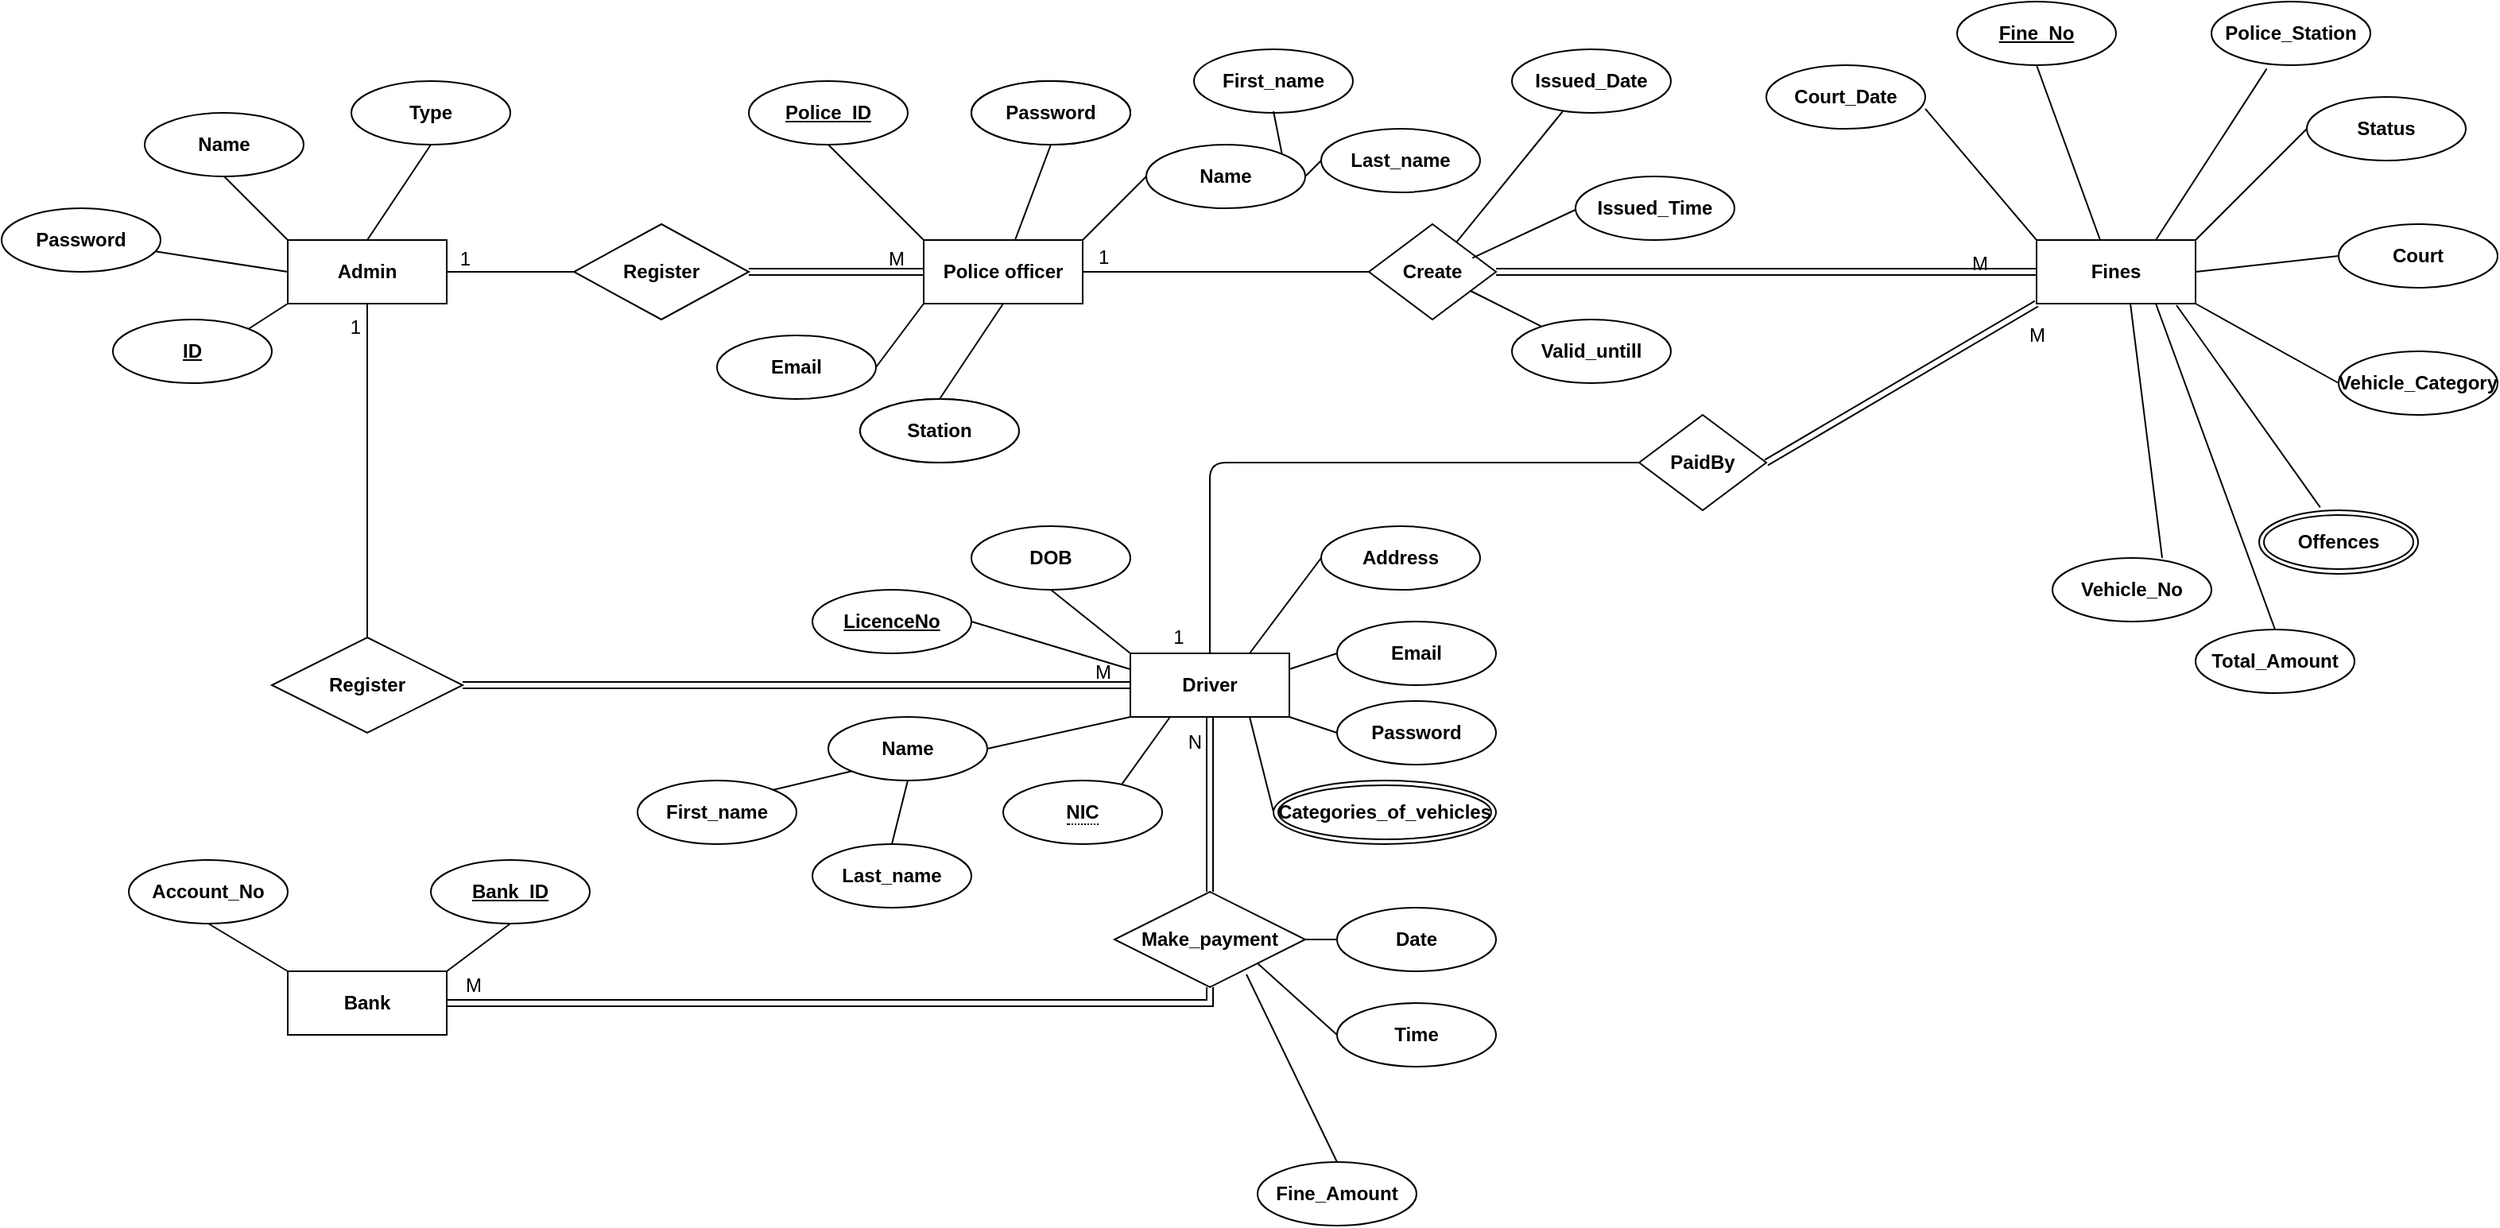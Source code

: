 <mxfile version="12.9.12" type="device"><diagram id="33rrUSC52c7m2Go-ea_S" name="Page-1"><mxGraphModel dx="868" dy="544" grid="1" gridSize="10" guides="1" tooltips="1" connect="1" arrows="1" fold="1" page="1" pageScale="1" pageWidth="1100" pageHeight="850" math="0" shadow="0"><root><mxCell id="0"/><mxCell id="1" parent="0"/><mxCell id="86qduPIes_ygHNJHTEiC-1" value="Admin" style="whiteSpace=wrap;html=1;align=center;fontStyle=1" parent="1" vertex="1"><mxGeometry x="180" y="160" width="100" height="40" as="geometry"/></mxCell><mxCell id="86qduPIes_ygHNJHTEiC-5" value="Name" style="ellipse;whiteSpace=wrap;html=1;align=center;fontStyle=1" parent="1" vertex="1"><mxGeometry x="90" y="80" width="100" height="40" as="geometry"/></mxCell><mxCell id="86qduPIes_ygHNJHTEiC-6" value="ID" style="ellipse;whiteSpace=wrap;html=1;align=center;fontStyle=5;" parent="1" vertex="1"><mxGeometry x="70" y="210" width="100" height="40" as="geometry"/></mxCell><mxCell id="86qduPIes_ygHNJHTEiC-7" value="Type" style="ellipse;whiteSpace=wrap;html=1;align=center;fontStyle=1" parent="1" vertex="1"><mxGeometry x="220" y="60" width="100" height="40" as="geometry"/></mxCell><mxCell id="86qduPIes_ygHNJHTEiC-8" value="Register" style="shape=rhombus;perimeter=rhombusPerimeter;whiteSpace=wrap;html=1;align=center;fontStyle=1" parent="1" vertex="1"><mxGeometry x="360" y="150" width="110" height="60" as="geometry"/></mxCell><mxCell id="86qduPIes_ygHNJHTEiC-12" value="" style="endArrow=none;html=1;rounded=0;exitX=0;exitY=0.5;exitDx=0;exitDy=0;entryX=1;entryY=0.5;entryDx=0;entryDy=0;" parent="1" source="86qduPIes_ygHNJHTEiC-8" target="86qduPIes_ygHNJHTEiC-1" edge="1"><mxGeometry relative="1" as="geometry"><mxPoint x="280" y="180" as="sourcePoint"/><mxPoint x="320" y="270" as="targetPoint"/></mxGeometry></mxCell><mxCell id="86qduPIes_ygHNJHTEiC-13" value="1" style="resizable=0;html=1;align=right;verticalAlign=bottom;" parent="86qduPIes_ygHNJHTEiC-12" connectable="0" vertex="1"><mxGeometry x="1" relative="1" as="geometry"><mxPoint x="15" as="offset"/></mxGeometry></mxCell><mxCell id="86qduPIes_ygHNJHTEiC-14" value="" style="shape=link;html=1;rounded=0;" parent="1" edge="1"><mxGeometry relative="1" as="geometry"><mxPoint x="470" y="180" as="sourcePoint"/><mxPoint x="580" y="180" as="targetPoint"/></mxGeometry></mxCell><mxCell id="86qduPIes_ygHNJHTEiC-15" value="M" style="resizable=0;html=1;align=right;verticalAlign=bottom;" parent="86qduPIes_ygHNJHTEiC-14" connectable="0" vertex="1"><mxGeometry x="1" relative="1" as="geometry"><mxPoint x="-12" as="offset"/></mxGeometry></mxCell><mxCell id="86qduPIes_ygHNJHTEiC-16" value="Police officer" style="whiteSpace=wrap;html=1;align=center;fontStyle=1" parent="1" vertex="1"><mxGeometry x="580" y="160" width="100" height="40" as="geometry"/></mxCell><mxCell id="86qduPIes_ygHNJHTEiC-17" value="" style="endArrow=none;html=1;rounded=0;entryX=0;entryY=0.5;entryDx=0;entryDy=0;" parent="1" target="86qduPIes_ygHNJHTEiC-20" edge="1"><mxGeometry relative="1" as="geometry"><mxPoint x="680" y="180" as="sourcePoint"/><mxPoint x="800" y="180" as="targetPoint"/><Array as="points"><mxPoint x="760" y="180"/></Array></mxGeometry></mxCell><mxCell id="86qduPIes_ygHNJHTEiC-18" value="1" style="resizable=0;html=1;align=left;verticalAlign=bottom;" parent="86qduPIes_ygHNJHTEiC-17" connectable="0" vertex="1"><mxGeometry x="-1" relative="1" as="geometry"><mxPoint x="8" y="-1" as="offset"/></mxGeometry></mxCell><mxCell id="86qduPIes_ygHNJHTEiC-20" value="Create" style="shape=rhombus;perimeter=rhombusPerimeter;whiteSpace=wrap;html=1;align=center;fontStyle=1" parent="1" vertex="1"><mxGeometry x="860" y="150" width="80" height="60" as="geometry"/></mxCell><mxCell id="86qduPIes_ygHNJHTEiC-25" value="Driver" style="whiteSpace=wrap;html=1;align=center;fontStyle=1" parent="1" vertex="1"><mxGeometry x="710" y="420" width="100" height="40" as="geometry"/></mxCell><mxCell id="86qduPIes_ygHNJHTEiC-26" value="Register" style="shape=rhombus;perimeter=rhombusPerimeter;whiteSpace=wrap;html=1;align=center;fontStyle=1" parent="1" vertex="1"><mxGeometry x="170" y="410" width="120" height="60" as="geometry"/></mxCell><mxCell id="86qduPIes_ygHNJHTEiC-27" value="" style="endArrow=none;html=1;rounded=0;exitX=0.5;exitY=0;exitDx=0;exitDy=0;entryX=0.5;entryY=1;entryDx=0;entryDy=0;" parent="1" source="86qduPIes_ygHNJHTEiC-26" target="86qduPIes_ygHNJHTEiC-1" edge="1"><mxGeometry relative="1" as="geometry"><mxPoint x="180" y="270" as="sourcePoint"/><mxPoint x="340" y="270" as="targetPoint"/></mxGeometry></mxCell><mxCell id="86qduPIes_ygHNJHTEiC-28" value="1" style="resizable=0;html=1;align=right;verticalAlign=bottom;" parent="86qduPIes_ygHNJHTEiC-27" connectable="0" vertex="1"><mxGeometry x="1" relative="1" as="geometry"><mxPoint x="-4" y="23" as="offset"/></mxGeometry></mxCell><mxCell id="86qduPIes_ygHNJHTEiC-29" value="" style="shape=link;html=1;rounded=0;exitX=1;exitY=0.5;exitDx=0;exitDy=0;entryX=0;entryY=0.5;entryDx=0;entryDy=0;" parent="1" source="86qduPIes_ygHNJHTEiC-26" target="86qduPIes_ygHNJHTEiC-25" edge="1"><mxGeometry relative="1" as="geometry"><mxPoint x="380" y="430" as="sourcePoint"/><mxPoint x="490" y="430" as="targetPoint"/></mxGeometry></mxCell><mxCell id="86qduPIes_ygHNJHTEiC-30" value="M" style="resizable=0;html=1;align=right;verticalAlign=bottom;" parent="86qduPIes_ygHNJHTEiC-29" connectable="0" vertex="1"><mxGeometry x="1" relative="1" as="geometry"><mxPoint x="-12" as="offset"/></mxGeometry></mxCell><mxCell id="86qduPIes_ygHNJHTEiC-31" value="Make_payment" style="shape=rhombus;perimeter=rhombusPerimeter;whiteSpace=wrap;html=1;align=center;fontStyle=1" parent="1" vertex="1"><mxGeometry x="700" y="570" width="120" height="60" as="geometry"/></mxCell><mxCell id="86qduPIes_ygHNJHTEiC-32" value="" style="shape=link;html=1;rounded=0;entryX=0.5;entryY=1;entryDx=0;entryDy=0;exitX=0.5;exitY=0;exitDx=0;exitDy=0;" parent="1" source="86qduPIes_ygHNJHTEiC-31" target="86qduPIes_ygHNJHTEiC-25" edge="1"><mxGeometry relative="1" as="geometry"><mxPoint x="590" y="520" as="sourcePoint"/><mxPoint x="750" y="520" as="targetPoint"/></mxGeometry></mxCell><mxCell id="86qduPIes_ygHNJHTEiC-33" value="N" style="resizable=0;html=1;align=right;verticalAlign=bottom;" parent="86qduPIes_ygHNJHTEiC-32" connectable="0" vertex="1"><mxGeometry x="1" relative="1" as="geometry"><mxPoint x="-5" y="24" as="offset"/></mxGeometry></mxCell><mxCell id="86qduPIes_ygHNJHTEiC-34" value="" style="shape=link;html=1;rounded=0;exitX=0.5;exitY=1;exitDx=0;exitDy=0;entryX=1;entryY=0.5;entryDx=0;entryDy=0;" parent="1" source="86qduPIes_ygHNJHTEiC-31" target="86qduPIes_ygHNJHTEiC-36" edge="1"><mxGeometry relative="1" as="geometry"><mxPoint x="450" y="630" as="sourcePoint"/><mxPoint x="320" y="640" as="targetPoint"/><Array as="points"><mxPoint x="760" y="640"/></Array></mxGeometry></mxCell><mxCell id="86qduPIes_ygHNJHTEiC-35" value="M" style="resizable=0;html=1;align=right;verticalAlign=bottom;" parent="86qduPIes_ygHNJHTEiC-34" connectable="0" vertex="1"><mxGeometry x="1" relative="1" as="geometry"><mxPoint x="22" y="-3" as="offset"/></mxGeometry></mxCell><mxCell id="86qduPIes_ygHNJHTEiC-36" value="Bank" style="whiteSpace=wrap;html=1;align=center;fontStyle=1" parent="1" vertex="1"><mxGeometry x="180" y="620" width="100" height="40" as="geometry"/></mxCell><mxCell id="86qduPIes_ygHNJHTEiC-37" value="" style="endArrow=none;html=1;rounded=0;exitX=0.5;exitY=1;exitDx=0;exitDy=0;entryX=0;entryY=0;entryDx=0;entryDy=0;" parent="1" source="86qduPIes_ygHNJHTEiC-5" target="86qduPIes_ygHNJHTEiC-1" edge="1"><mxGeometry relative="1" as="geometry"><mxPoint x="30" y="250" as="sourcePoint"/><mxPoint x="190" y="250" as="targetPoint"/></mxGeometry></mxCell><mxCell id="86qduPIes_ygHNJHTEiC-39" value="" style="endArrow=none;html=1;rounded=0;exitX=0.5;exitY=1;exitDx=0;exitDy=0;entryX=0.5;entryY=0;entryDx=0;entryDy=0;" parent="1" source="86qduPIes_ygHNJHTEiC-7" target="86qduPIes_ygHNJHTEiC-1" edge="1"><mxGeometry relative="1" as="geometry"><mxPoint x="340" y="330" as="sourcePoint"/><mxPoint x="500" y="330" as="targetPoint"/></mxGeometry></mxCell><mxCell id="86qduPIes_ygHNJHTEiC-40" value="" style="endArrow=none;html=1;rounded=0;exitX=1;exitY=0;exitDx=0;exitDy=0;entryX=0;entryY=1;entryDx=0;entryDy=0;" parent="1" source="86qduPIes_ygHNJHTEiC-6" target="86qduPIes_ygHNJHTEiC-1" edge="1"><mxGeometry relative="1" as="geometry"><mxPoint x="340" y="330" as="sourcePoint"/><mxPoint x="170" y="180" as="targetPoint"/></mxGeometry></mxCell><mxCell id="86qduPIes_ygHNJHTEiC-42" value="Police_ID" style="ellipse;whiteSpace=wrap;html=1;align=center;fontStyle=5;" parent="1" vertex="1"><mxGeometry x="470" y="60" width="100" height="40" as="geometry"/></mxCell><mxCell id="86qduPIes_ygHNJHTEiC-43" value="Password" style="ellipse;whiteSpace=wrap;html=1;align=center;" parent="1" vertex="1"><mxGeometry x="610" y="60" width="100" height="40" as="geometry"/></mxCell><mxCell id="86qduPIes_ygHNJHTEiC-44" value="Station" style="ellipse;whiteSpace=wrap;html=1;align=center;" parent="1" vertex="1"><mxGeometry x="540" y="260" width="100" height="40" as="geometry"/></mxCell><mxCell id="86qduPIes_ygHNJHTEiC-45" value="Name" style="ellipse;whiteSpace=wrap;html=1;align=center;fontStyle=1" parent="1" vertex="1"><mxGeometry x="720" y="100" width="100" height="40" as="geometry"/></mxCell><mxCell id="86qduPIes_ygHNJHTEiC-46" value="" style="endArrow=none;html=1;rounded=0;exitX=0;exitY=0.5;exitDx=0;exitDy=0;entryX=1;entryY=0;entryDx=0;entryDy=0;" parent="1" source="86qduPIes_ygHNJHTEiC-45" target="86qduPIes_ygHNJHTEiC-16" edge="1"><mxGeometry relative="1" as="geometry"><mxPoint x="810" y="130" as="sourcePoint"/><mxPoint x="870" y="190" as="targetPoint"/></mxGeometry></mxCell><mxCell id="86qduPIes_ygHNJHTEiC-47" value="" style="endArrow=none;html=1;rounded=0;exitX=0.5;exitY=1;exitDx=0;exitDy=0;entryX=0;entryY=0;entryDx=0;entryDy=0;" parent="1" source="86qduPIes_ygHNJHTEiC-42" target="86qduPIes_ygHNJHTEiC-16" edge="1"><mxGeometry relative="1" as="geometry"><mxPoint x="500" y="120" as="sourcePoint"/><mxPoint x="560" y="180" as="targetPoint"/></mxGeometry></mxCell><mxCell id="86qduPIes_ygHNJHTEiC-48" value="" style="endArrow=none;html=1;rounded=0;exitX=0.5;exitY=1;exitDx=0;exitDy=0;" parent="1" source="86qduPIes_ygHNJHTEiC-43" target="86qduPIes_ygHNJHTEiC-16" edge="1"><mxGeometry relative="1" as="geometry"><mxPoint x="600" y="120" as="sourcePoint"/><mxPoint x="660" y="180" as="targetPoint"/></mxGeometry></mxCell><mxCell id="86qduPIes_ygHNJHTEiC-49" value="" style="endArrow=none;html=1;rounded=0;exitX=0.5;exitY=1;exitDx=0;exitDy=0;entryX=0.5;entryY=0;entryDx=0;entryDy=0;" parent="1" source="86qduPIes_ygHNJHTEiC-16" target="86qduPIes_ygHNJHTEiC-44" edge="1"><mxGeometry relative="1" as="geometry"><mxPoint x="440" y="260" as="sourcePoint"/><mxPoint x="500" y="320" as="targetPoint"/></mxGeometry></mxCell><mxCell id="86qduPIes_ygHNJHTEiC-54" value="Date" style="ellipse;whiteSpace=wrap;html=1;align=center;fontStyle=1" parent="1" vertex="1"><mxGeometry x="840" y="580" width="100" height="40" as="geometry"/></mxCell><mxCell id="86qduPIes_ygHNJHTEiC-55" value="Time" style="ellipse;whiteSpace=wrap;html=1;align=center;fontStyle=1" parent="1" vertex="1"><mxGeometry x="840" y="640" width="100" height="40" as="geometry"/></mxCell><mxCell id="86qduPIes_ygHNJHTEiC-56" value="" style="endArrow=none;html=1;rounded=0;exitX=0;exitY=0.5;exitDx=0;exitDy=0;entryX=1;entryY=1;entryDx=0;entryDy=0;" parent="1" source="86qduPIes_ygHNJHTEiC-55" target="86qduPIes_ygHNJHTEiC-31" edge="1"><mxGeometry relative="1" as="geometry"><mxPoint x="800" y="610" as="sourcePoint"/><mxPoint x="750" y="585" as="targetPoint"/></mxGeometry></mxCell><mxCell id="86qduPIes_ygHNJHTEiC-57" value="" style="endArrow=none;html=1;rounded=0;exitX=0;exitY=0.5;exitDx=0;exitDy=0;entryX=1;entryY=0.5;entryDx=0;entryDy=0;" parent="1" source="86qduPIes_ygHNJHTEiC-54" target="86qduPIes_ygHNJHTEiC-31" edge="1"><mxGeometry relative="1" as="geometry"><mxPoint x="790" y="500" as="sourcePoint"/><mxPoint x="740" y="475" as="targetPoint"/></mxGeometry></mxCell><mxCell id="86qduPIes_ygHNJHTEiC-58" value="Account_No" style="ellipse;whiteSpace=wrap;html=1;align=center;fontStyle=1" parent="1" vertex="1"><mxGeometry x="80" y="550" width="100" height="40" as="geometry"/></mxCell><mxCell id="86qduPIes_ygHNJHTEiC-59" value="Bank_ID" style="ellipse;whiteSpace=wrap;html=1;align=center;fontStyle=5;" parent="1" vertex="1"><mxGeometry x="270" y="550" width="100" height="40" as="geometry"/></mxCell><mxCell id="86qduPIes_ygHNJHTEiC-60" value="Fine_Amount" style="ellipse;whiteSpace=wrap;html=1;align=center;fontStyle=1" parent="1" vertex="1"><mxGeometry x="790" y="740" width="100" height="40" as="geometry"/></mxCell><mxCell id="86qduPIes_ygHNJHTEiC-61" value="" style="endArrow=none;html=1;rounded=0;entryX=0.5;entryY=1;entryDx=0;entryDy=0;exitX=0;exitY=0;exitDx=0;exitDy=0;" parent="1" source="86qduPIes_ygHNJHTEiC-36" target="86qduPIes_ygHNJHTEiC-58" edge="1"><mxGeometry relative="1" as="geometry"><mxPoint x="60" y="670" as="sourcePoint"/><mxPoint x="220" y="630" as="targetPoint"/></mxGeometry></mxCell><mxCell id="86qduPIes_ygHNJHTEiC-62" value="" style="endArrow=none;html=1;rounded=0;entryX=1;entryY=0;entryDx=0;entryDy=0;" parent="1" target="86qduPIes_ygHNJHTEiC-36" edge="1"><mxGeometry relative="1" as="geometry"><mxPoint x="320" y="590" as="sourcePoint"/><mxPoint x="480" y="590" as="targetPoint"/></mxGeometry></mxCell><mxCell id="86qduPIes_ygHNJHTEiC-63" value="" style="endArrow=none;html=1;rounded=0;entryX=0.5;entryY=0;entryDx=0;entryDy=0;exitX=0.692;exitY=0.867;exitDx=0;exitDy=0;exitPerimeter=0;" parent="1" source="86qduPIes_ygHNJHTEiC-31" target="86qduPIes_ygHNJHTEiC-60" edge="1"><mxGeometry relative="1" as="geometry"><mxPoint x="70" y="720" as="sourcePoint"/><mxPoint x="230" y="720" as="targetPoint"/></mxGeometry></mxCell><mxCell id="86qduPIes_ygHNJHTEiC-64" value="LicenceNo" style="ellipse;whiteSpace=wrap;html=1;align=center;fontStyle=5;" parent="1" vertex="1"><mxGeometry x="510" y="380" width="100" height="40" as="geometry"/></mxCell><mxCell id="86qduPIes_ygHNJHTEiC-65" value="Name" style="ellipse;whiteSpace=wrap;html=1;align=center;fontStyle=1" parent="1" vertex="1"><mxGeometry x="520" y="460" width="100" height="40" as="geometry"/></mxCell><mxCell id="86qduPIes_ygHNJHTEiC-66" value="Address" style="ellipse;whiteSpace=wrap;html=1;align=center;fontStyle=1" parent="1" vertex="1"><mxGeometry x="830" y="340" width="100" height="40" as="geometry"/></mxCell><mxCell id="86qduPIes_ygHNJHTEiC-67" value="DOB" style="ellipse;whiteSpace=wrap;html=1;align=center;fontStyle=1" parent="1" vertex="1"><mxGeometry x="610" y="340" width="100" height="40" as="geometry"/></mxCell><mxCell id="86qduPIes_ygHNJHTEiC-68" value="Email" style="ellipse;whiteSpace=wrap;html=1;align=center;fontStyle=1" parent="1" vertex="1"><mxGeometry x="840" y="400" width="100" height="40" as="geometry"/></mxCell><mxCell id="86qduPIes_ygHNJHTEiC-69" value="Password" style="ellipse;whiteSpace=wrap;html=1;align=center;fontStyle=1" parent="1" vertex="1"><mxGeometry x="840" y="450" width="100" height="40" as="geometry"/></mxCell><mxCell id="86qduPIes_ygHNJHTEiC-72" value="Categories_of_vehicles" style="ellipse;shape=doubleEllipse;margin=3;whiteSpace=wrap;html=1;align=center;fontStyle=1" parent="1" vertex="1"><mxGeometry x="800" y="500" width="140" height="40" as="geometry"/></mxCell><mxCell id="86qduPIes_ygHNJHTEiC-73" value="" style="endArrow=none;html=1;rounded=0;entryX=0.5;entryY=1;entryDx=0;entryDy=0;exitX=0;exitY=0;exitDx=0;exitDy=0;" parent="1" source="86qduPIes_ygHNJHTEiC-25" target="86qduPIes_ygHNJHTEiC-67" edge="1"><mxGeometry relative="1" as="geometry"><mxPoint x="500" y="390" as="sourcePoint"/><mxPoint x="660" y="390" as="targetPoint"/></mxGeometry></mxCell><mxCell id="86qduPIes_ygHNJHTEiC-74" value="" style="endArrow=none;html=1;rounded=0;exitX=1;exitY=0.5;exitDx=0;exitDy=0;entryX=0;entryY=0.25;entryDx=0;entryDy=0;" parent="1" source="86qduPIes_ygHNJHTEiC-64" target="86qduPIes_ygHNJHTEiC-25" edge="1"><mxGeometry relative="1" as="geometry"><mxPoint x="500" y="390" as="sourcePoint"/><mxPoint x="660" y="390" as="targetPoint"/></mxGeometry></mxCell><mxCell id="86qduPIes_ygHNJHTEiC-75" value="" style="endArrow=none;html=1;rounded=0;exitX=1;exitY=0.5;exitDx=0;exitDy=0;" parent="1" source="86qduPIes_ygHNJHTEiC-65" edge="1"><mxGeometry relative="1" as="geometry"><mxPoint x="690" y="380" as="sourcePoint"/><mxPoint x="710" y="460" as="targetPoint"/></mxGeometry></mxCell><mxCell id="86qduPIes_ygHNJHTEiC-76" value="" style="endArrow=none;html=1;rounded=0;entryX=0;entryY=0.5;entryDx=0;entryDy=0;exitX=1;exitY=0.25;exitDx=0;exitDy=0;" parent="1" source="86qduPIes_ygHNJHTEiC-25" target="86qduPIes_ygHNJHTEiC-68" edge="1"><mxGeometry relative="1" as="geometry"><mxPoint x="500" y="390" as="sourcePoint"/><mxPoint x="660" y="390" as="targetPoint"/></mxGeometry></mxCell><mxCell id="86qduPIes_ygHNJHTEiC-77" value="" style="endArrow=none;html=1;rounded=0;exitX=1;exitY=1;exitDx=0;exitDy=0;" parent="1" source="86qduPIes_ygHNJHTEiC-25" edge="1"><mxGeometry relative="1" as="geometry"><mxPoint x="680" y="470" as="sourcePoint"/><mxPoint x="840" y="470" as="targetPoint"/></mxGeometry></mxCell><mxCell id="86qduPIes_ygHNJHTEiC-78" value="" style="endArrow=none;html=1;rounded=0;exitX=0.75;exitY=1;exitDx=0;exitDy=0;" parent="1" source="86qduPIes_ygHNJHTEiC-25" edge="1"><mxGeometry relative="1" as="geometry"><mxPoint x="640" y="519.5" as="sourcePoint"/><mxPoint x="800" y="519.5" as="targetPoint"/></mxGeometry></mxCell><mxCell id="86qduPIes_ygHNJHTEiC-79" value="" style="endArrow=none;html=1;rounded=0;entryX=0.75;entryY=0;entryDx=0;entryDy=0;exitX=0;exitY=0.5;exitDx=0;exitDy=0;" parent="1" source="86qduPIes_ygHNJHTEiC-66" target="86qduPIes_ygHNJHTEiC-25" edge="1"><mxGeometry relative="1" as="geometry"><mxPoint x="500" y="390" as="sourcePoint"/><mxPoint x="660" y="390" as="targetPoint"/></mxGeometry></mxCell><mxCell id="86qduPIes_ygHNJHTEiC-80" value="" style="endArrow=none;html=1;rounded=0;entryX=0.25;entryY=1;entryDx=0;entryDy=0;exitX=0.736;exitY=0.095;exitDx=0;exitDy=0;exitPerimeter=0;" parent="1" source="86qduPIes_ygHNJHTEiC-97" target="86qduPIes_ygHNJHTEiC-25" edge="1"><mxGeometry relative="1" as="geometry"><mxPoint x="705.355" y="505.858" as="sourcePoint"/><mxPoint x="660" y="390" as="targetPoint"/></mxGeometry></mxCell><mxCell id="86qduPIes_ygHNJHTEiC-81" value="Email" style="ellipse;whiteSpace=wrap;html=1;align=center;fontStyle=1" parent="1" vertex="1"><mxGeometry x="450" y="220" width="100" height="40" as="geometry"/></mxCell><mxCell id="86qduPIes_ygHNJHTEiC-82" value="" style="endArrow=none;html=1;rounded=0;exitX=1;exitY=0.5;exitDx=0;exitDy=0;entryX=0;entryY=1;entryDx=0;entryDy=0;" parent="1" source="86qduPIes_ygHNJHTEiC-81" target="86qduPIes_ygHNJHTEiC-16" edge="1"><mxGeometry relative="1" as="geometry"><mxPoint x="500" y="290" as="sourcePoint"/><mxPoint x="660" y="290" as="targetPoint"/></mxGeometry></mxCell><mxCell id="86qduPIes_ygHNJHTEiC-87" value="Last_name" style="ellipse;whiteSpace=wrap;html=1;align=center;fontStyle=1" parent="1" vertex="1"><mxGeometry x="510" y="540" width="100" height="40" as="geometry"/></mxCell><mxCell id="86qduPIes_ygHNJHTEiC-88" value="First_name" style="ellipse;whiteSpace=wrap;html=1;align=center;fontStyle=1" parent="1" vertex="1"><mxGeometry x="400" y="500" width="100" height="40" as="geometry"/></mxCell><mxCell id="86qduPIes_ygHNJHTEiC-89" value="" style="endArrow=none;html=1;rounded=0;exitX=1;exitY=0;exitDx=0;exitDy=0;entryX=0;entryY=1;entryDx=0;entryDy=0;" parent="1" source="86qduPIes_ygHNJHTEiC-88" target="86qduPIes_ygHNJHTEiC-65" edge="1"><mxGeometry relative="1" as="geometry"><mxPoint x="500" y="490" as="sourcePoint"/><mxPoint x="660" y="490" as="targetPoint"/></mxGeometry></mxCell><mxCell id="86qduPIes_ygHNJHTEiC-90" value="" style="endArrow=none;html=1;rounded=0;exitX=0.5;exitY=0;exitDx=0;exitDy=0;entryX=0.5;entryY=1;entryDx=0;entryDy=0;" parent="1" source="86qduPIes_ygHNJHTEiC-87" target="86qduPIes_ygHNJHTEiC-65" edge="1"><mxGeometry relative="1" as="geometry"><mxPoint x="500" y="490" as="sourcePoint"/><mxPoint x="660" y="490" as="targetPoint"/></mxGeometry></mxCell><mxCell id="86qduPIes_ygHNJHTEiC-91" value="First_name" style="ellipse;whiteSpace=wrap;html=1;align=center;fontStyle=1" parent="1" vertex="1"><mxGeometry x="750" y="40" width="100" height="40" as="geometry"/></mxCell><mxCell id="86qduPIes_ygHNJHTEiC-92" value="Last_name" style="ellipse;whiteSpace=wrap;html=1;align=center;fontStyle=1" parent="1" vertex="1"><mxGeometry x="830" y="90" width="100" height="40" as="geometry"/></mxCell><mxCell id="86qduPIes_ygHNJHTEiC-93" value="" style="endArrow=none;html=1;rounded=0;exitX=1;exitY=0.5;exitDx=0;exitDy=0;entryX=0;entryY=0.5;entryDx=0;entryDy=0;" parent="1" source="86qduPIes_ygHNJHTEiC-45" target="86qduPIes_ygHNJHTEiC-92" edge="1"><mxGeometry relative="1" as="geometry"><mxPoint x="700" y="100" as="sourcePoint"/><mxPoint x="860" y="100" as="targetPoint"/></mxGeometry></mxCell><mxCell id="86qduPIes_ygHNJHTEiC-94" value="" style="endArrow=none;html=1;rounded=0;exitX=1;exitY=0;exitDx=0;exitDy=0;" parent="1" source="86qduPIes_ygHNJHTEiC-45" edge="1"><mxGeometry relative="1" as="geometry"><mxPoint x="640" y="79" as="sourcePoint"/><mxPoint x="800" y="79" as="targetPoint"/></mxGeometry></mxCell><mxCell id="86qduPIes_ygHNJHTEiC-97" value="&lt;span style=&quot;border-bottom: 1px dotted&quot;&gt;NIC&lt;/span&gt;" style="ellipse;whiteSpace=wrap;html=1;align=center;fontStyle=1" parent="1" vertex="1"><mxGeometry x="630" y="500" width="100" height="40" as="geometry"/></mxCell><mxCell id="86qduPIes_ygHNJHTEiC-98" value="Password" style="ellipse;whiteSpace=wrap;html=1;align=center;fontStyle=1" parent="1" vertex="1"><mxGeometry x="610" y="60" width="100" height="40" as="geometry"/></mxCell><mxCell id="86qduPIes_ygHNJHTEiC-99" value="Station" style="ellipse;whiteSpace=wrap;html=1;align=center;fontStyle=1" parent="1" vertex="1"><mxGeometry x="540" y="260" width="100" height="40" as="geometry"/></mxCell><mxCell id="9OlpKs3CzCCwGVjcaa1Q-1" value="&lt;b&gt;Issued_Date&lt;/b&gt;" style="ellipse;whiteSpace=wrap;html=1;align=center;" parent="1" vertex="1"><mxGeometry x="950" y="40" width="100" height="40" as="geometry"/></mxCell><mxCell id="9OlpKs3CzCCwGVjcaa1Q-2" value="&lt;b&gt;Fine_No&lt;/b&gt;" style="ellipse;whiteSpace=wrap;html=1;align=center;fontStyle=4;" parent="1" vertex="1"><mxGeometry x="1230" y="10" width="100" height="40" as="geometry"/></mxCell><mxCell id="9OlpKs3CzCCwGVjcaa1Q-3" value="&lt;b&gt;Valid_untill&lt;/b&gt;" style="ellipse;whiteSpace=wrap;html=1;align=center;" parent="1" vertex="1"><mxGeometry x="950" y="210" width="100" height="40" as="geometry"/></mxCell><mxCell id="9OlpKs3CzCCwGVjcaa1Q-4" value="&lt;b&gt;Police_Station&lt;/b&gt;" style="ellipse;whiteSpace=wrap;html=1;align=center;" parent="1" vertex="1"><mxGeometry x="1390" y="10" width="100" height="40" as="geometry"/></mxCell><mxCell id="9OlpKs3CzCCwGVjcaa1Q-5" value="&lt;b&gt;Offences&lt;/b&gt;" style="ellipse;shape=doubleEllipse;margin=3;whiteSpace=wrap;html=1;align=center;" parent="1" vertex="1"><mxGeometry x="1420" y="330" width="100" height="40" as="geometry"/></mxCell><mxCell id="9OlpKs3CzCCwGVjcaa1Q-7" value="&lt;b&gt;Court&lt;/b&gt;" style="ellipse;whiteSpace=wrap;html=1;align=center;" parent="1" vertex="1"><mxGeometry x="1470" y="150" width="100" height="40" as="geometry"/></mxCell><mxCell id="9OlpKs3CzCCwGVjcaa1Q-8" value="&lt;b&gt;Court_Date&lt;/b&gt;" style="ellipse;whiteSpace=wrap;html=1;align=center;" parent="1" vertex="1"><mxGeometry x="1110" y="50" width="100" height="40" as="geometry"/></mxCell><mxCell id="9OlpKs3CzCCwGVjcaa1Q-9" value="&lt;b&gt;Vehicle_No&lt;/b&gt;" style="ellipse;whiteSpace=wrap;html=1;align=center;" parent="1" vertex="1"><mxGeometry x="1290" y="360" width="100" height="40" as="geometry"/></mxCell><mxCell id="9OlpKs3CzCCwGVjcaa1Q-10" value="&lt;b&gt;Total_Amount&lt;/b&gt;" style="ellipse;whiteSpace=wrap;html=1;align=center;" parent="1" vertex="1"><mxGeometry x="1380" y="405" width="100" height="40" as="geometry"/></mxCell><mxCell id="9OlpKs3CzCCwGVjcaa1Q-11" value="&lt;b&gt;Vehicle_Category&lt;/b&gt;" style="ellipse;whiteSpace=wrap;html=1;align=center;" parent="1" vertex="1"><mxGeometry x="1470" y="230" width="100" height="40" as="geometry"/></mxCell><mxCell id="9OlpKs3CzCCwGVjcaa1Q-12" value="&lt;b&gt;Status&lt;/b&gt;" style="ellipse;whiteSpace=wrap;html=1;align=center;" parent="1" vertex="1"><mxGeometry x="1450" y="70" width="100" height="40" as="geometry"/></mxCell><mxCell id="9OlpKs3CzCCwGVjcaa1Q-13" value="&lt;b&gt;Fines&lt;/b&gt;" style="whiteSpace=wrap;html=1;align=center;" parent="1" vertex="1"><mxGeometry x="1280" y="160" width="100" height="40" as="geometry"/></mxCell><mxCell id="9OlpKs3CzCCwGVjcaa1Q-14" value="" style="endArrow=none;html=1;rounded=0;entryX=0.69;entryY=0;entryDx=0;entryDy=0;entryPerimeter=0;" parent="1" target="9OlpKs3CzCCwGVjcaa1Q-9" edge="1"><mxGeometry relative="1" as="geometry"><mxPoint x="1339" y="200" as="sourcePoint"/><mxPoint x="1210" y="280" as="targetPoint"/></mxGeometry></mxCell><mxCell id="9OlpKs3CzCCwGVjcaa1Q-15" value="" style="endArrow=none;html=1;rounded=0;entryX=0.5;entryY=0;entryDx=0;entryDy=0;exitX=0.75;exitY=1;exitDx=0;exitDy=0;" parent="1" source="9OlpKs3CzCCwGVjcaa1Q-13" target="9OlpKs3CzCCwGVjcaa1Q-10" edge="1"><mxGeometry relative="1" as="geometry"><mxPoint x="1350" y="210" as="sourcePoint"/><mxPoint x="1260" y="285" as="targetPoint"/></mxGeometry></mxCell><mxCell id="9OlpKs3CzCCwGVjcaa1Q-16" value="" style="endArrow=none;html=1;rounded=0;exitX=0.88;exitY=1.025;exitDx=0;exitDy=0;entryX=0.384;entryY=-0.045;entryDx=0;entryDy=0;entryPerimeter=0;exitPerimeter=0;" parent="1" source="9OlpKs3CzCCwGVjcaa1Q-13" target="9OlpKs3CzCCwGVjcaa1Q-5" edge="1"><mxGeometry relative="1" as="geometry"><mxPoint x="1350" y="250" as="sourcePoint"/><mxPoint x="1300" y="285" as="targetPoint"/></mxGeometry></mxCell><mxCell id="9OlpKs3CzCCwGVjcaa1Q-18" value="" style="endArrow=none;html=1;rounded=0;exitX=0;exitY=0.5;exitDx=0;exitDy=0;entryX=1;entryY=1;entryDx=0;entryDy=0;" parent="1" source="9OlpKs3CzCCwGVjcaa1Q-11" target="9OlpKs3CzCCwGVjcaa1Q-13" edge="1"><mxGeometry relative="1" as="geometry"><mxPoint x="1420" y="190" as="sourcePoint"/><mxPoint x="1370" y="225" as="targetPoint"/></mxGeometry></mxCell><mxCell id="9OlpKs3CzCCwGVjcaa1Q-19" value="" style="endArrow=none;html=1;rounded=0;exitX=0;exitY=0.5;exitDx=0;exitDy=0;entryX=1;entryY=0.5;entryDx=0;entryDy=0;" parent="1" source="9OlpKs3CzCCwGVjcaa1Q-7" target="9OlpKs3CzCCwGVjcaa1Q-13" edge="1"><mxGeometry relative="1" as="geometry"><mxPoint x="1410" y="150" as="sourcePoint"/><mxPoint x="1360" y="185" as="targetPoint"/></mxGeometry></mxCell><mxCell id="9OlpKs3CzCCwGVjcaa1Q-20" value="" style="endArrow=none;html=1;rounded=0;exitX=0;exitY=0.5;exitDx=0;exitDy=0;entryX=1;entryY=0;entryDx=0;entryDy=0;" parent="1" source="9OlpKs3CzCCwGVjcaa1Q-12" target="9OlpKs3CzCCwGVjcaa1Q-13" edge="1"><mxGeometry relative="1" as="geometry"><mxPoint x="1370" y="100" as="sourcePoint"/><mxPoint x="1320" y="135" as="targetPoint"/></mxGeometry></mxCell><mxCell id="9OlpKs3CzCCwGVjcaa1Q-21" value="" style="endArrow=none;html=1;rounded=0;exitX=0.348;exitY=1.055;exitDx=0;exitDy=0;exitPerimeter=0;entryX=0.75;entryY=0;entryDx=0;entryDy=0;" parent="1" source="9OlpKs3CzCCwGVjcaa1Q-4" target="9OlpKs3CzCCwGVjcaa1Q-13" edge="1"><mxGeometry relative="1" as="geometry"><mxPoint x="1320" y="90" as="sourcePoint"/><mxPoint x="1345" y="160" as="targetPoint"/></mxGeometry></mxCell><mxCell id="9OlpKs3CzCCwGVjcaa1Q-22" value="" style="endArrow=none;html=1;rounded=0;exitX=0.5;exitY=1;exitDx=0;exitDy=0;entryX=0.4;entryY=0;entryDx=0;entryDy=0;entryPerimeter=0;" parent="1" source="9OlpKs3CzCCwGVjcaa1Q-2" target="9OlpKs3CzCCwGVjcaa1Q-13" edge="1"><mxGeometry relative="1" as="geometry"><mxPoint x="1260" y="90" as="sourcePoint"/><mxPoint x="1210" y="125" as="targetPoint"/></mxGeometry></mxCell><mxCell id="9OlpKs3CzCCwGVjcaa1Q-23" value="" style="endArrow=none;html=1;rounded=0;exitX=1;exitY=0.685;exitDx=0;exitDy=0;entryX=0;entryY=0;entryDx=0;entryDy=0;exitPerimeter=0;" parent="1" source="9OlpKs3CzCCwGVjcaa1Q-8" target="9OlpKs3CzCCwGVjcaa1Q-13" edge="1"><mxGeometry relative="1" as="geometry"><mxPoint x="1230" y="110" as="sourcePoint"/><mxPoint x="1180" y="145" as="targetPoint"/></mxGeometry></mxCell><mxCell id="9OlpKs3CzCCwGVjcaa1Q-24" value="" style="endArrow=none;html=1;rounded=0;exitX=0.32;exitY=0.975;exitDx=0;exitDy=0;exitPerimeter=0;" parent="1" source="9OlpKs3CzCCwGVjcaa1Q-1" target="86qduPIes_ygHNJHTEiC-20" edge="1"><mxGeometry relative="1" as="geometry"><mxPoint x="1210" y="180" as="sourcePoint"/><mxPoint x="1160" y="215" as="targetPoint"/></mxGeometry></mxCell><mxCell id="9OlpKs3CzCCwGVjcaa1Q-25" value="" style="endArrow=none;html=1;rounded=0;" parent="1" source="86qduPIes_ygHNJHTEiC-20" target="9OlpKs3CzCCwGVjcaa1Q-3" edge="1"><mxGeometry relative="1" as="geometry"><mxPoint x="1210" y="200" as="sourcePoint"/><mxPoint x="1160" y="235" as="targetPoint"/></mxGeometry></mxCell><mxCell id="KkKifR1kw3sZOOdB-4yg-3" value="" style="endArrow=none;html=1;rounded=0;exitX=1;exitY=0.5;exitDx=0;exitDy=0;entryX=0;entryY=0.5;entryDx=0;entryDy=0;shape=link;" parent="1" source="86qduPIes_ygHNJHTEiC-20" target="9OlpKs3CzCCwGVjcaa1Q-13" edge="1"><mxGeometry relative="1" as="geometry"><mxPoint x="1210" y="160" as="sourcePoint"/><mxPoint x="1290" y="190" as="targetPoint"/></mxGeometry></mxCell><mxCell id="KkKifR1kw3sZOOdB-4yg-6" value="PaidBy" style="shape=rhombus;perimeter=rhombusPerimeter;whiteSpace=wrap;html=1;align=center;fontStyle=1" parent="1" vertex="1"><mxGeometry x="1030" y="270" width="80" height="60" as="geometry"/></mxCell><mxCell id="KkKifR1kw3sZOOdB-4yg-8" value="M" style="text;html=1;align=center;verticalAlign=middle;resizable=0;points=[];autosize=1;" parent="1" vertex="1"><mxGeometry x="1265" y="210" width="30" height="20" as="geometry"/></mxCell><mxCell id="0tZSgxso7_1h7Gvty6E0-1" value="M" style="text;html=1;align=center;verticalAlign=middle;resizable=0;points=[];autosize=1;" parent="1" vertex="1"><mxGeometry x="1229" y="165" width="30" height="20" as="geometry"/></mxCell><mxCell id="0tZSgxso7_1h7Gvty6E0-2" value="" style="shape=link;html=1;entryX=0;entryY=1;entryDx=0;entryDy=0;" parent="1" target="9OlpKs3CzCCwGVjcaa1Q-13" edge="1"><mxGeometry width="50" height="50" relative="1" as="geometry"><mxPoint x="1110" y="300" as="sourcePoint"/><mxPoint x="1160" y="250" as="targetPoint"/></mxGeometry></mxCell><mxCell id="0tZSgxso7_1h7Gvty6E0-3" value="" style="endArrow=none;html=1;exitX=0.5;exitY=0;exitDx=0;exitDy=0;entryX=0;entryY=0.5;entryDx=0;entryDy=0;" parent="1" source="86qduPIes_ygHNJHTEiC-25" target="KkKifR1kw3sZOOdB-4yg-6" edge="1"><mxGeometry width="50" height="50" relative="1" as="geometry"><mxPoint x="940" y="290" as="sourcePoint"/><mxPoint x="990" y="240" as="targetPoint"/><Array as="points"><mxPoint x="760" y="300"/></Array></mxGeometry></mxCell><mxCell id="0tZSgxso7_1h7Gvty6E0-4" value="1" style="text;html=1;align=center;verticalAlign=middle;resizable=0;points=[];autosize=1;" parent="1" vertex="1"><mxGeometry x="730" y="400" width="20" height="20" as="geometry"/></mxCell><mxCell id="2BRv3QUd61utIbXUeWE3-1" value="" style="endArrow=none;html=1;rounded=0;" parent="1" edge="1"><mxGeometry relative="1" as="geometry"><mxPoint x="992" y="140" as="sourcePoint"/><mxPoint x="925.138" y="171.354" as="targetPoint"/></mxGeometry></mxCell><mxCell id="2BRv3QUd61utIbXUeWE3-2" value="&lt;b&gt;Issued_Time&lt;/b&gt;" style="ellipse;whiteSpace=wrap;html=1;align=center;" parent="1" vertex="1"><mxGeometry x="990" y="120" width="100" height="40" as="geometry"/></mxCell><mxCell id="geoDTAECKuKSHRnfEjmP-2" value="Password" style="ellipse;whiteSpace=wrap;html=1;align=center;fontStyle=1" parent="1" vertex="1"><mxGeometry y="140" width="100" height="40" as="geometry"/></mxCell><mxCell id="geoDTAECKuKSHRnfEjmP-3" value="" style="endArrow=none;html=1;rounded=0;entryX=0;entryY=0.5;entryDx=0;entryDy=0;" parent="1" source="geoDTAECKuKSHRnfEjmP-2" target="86qduPIes_ygHNJHTEiC-1" edge="1"><mxGeometry relative="1" as="geometry"><mxPoint x="150" y="130" as="sourcePoint"/><mxPoint x="190" y="170" as="targetPoint"/></mxGeometry></mxCell></root></mxGraphModel></diagram></mxfile>
